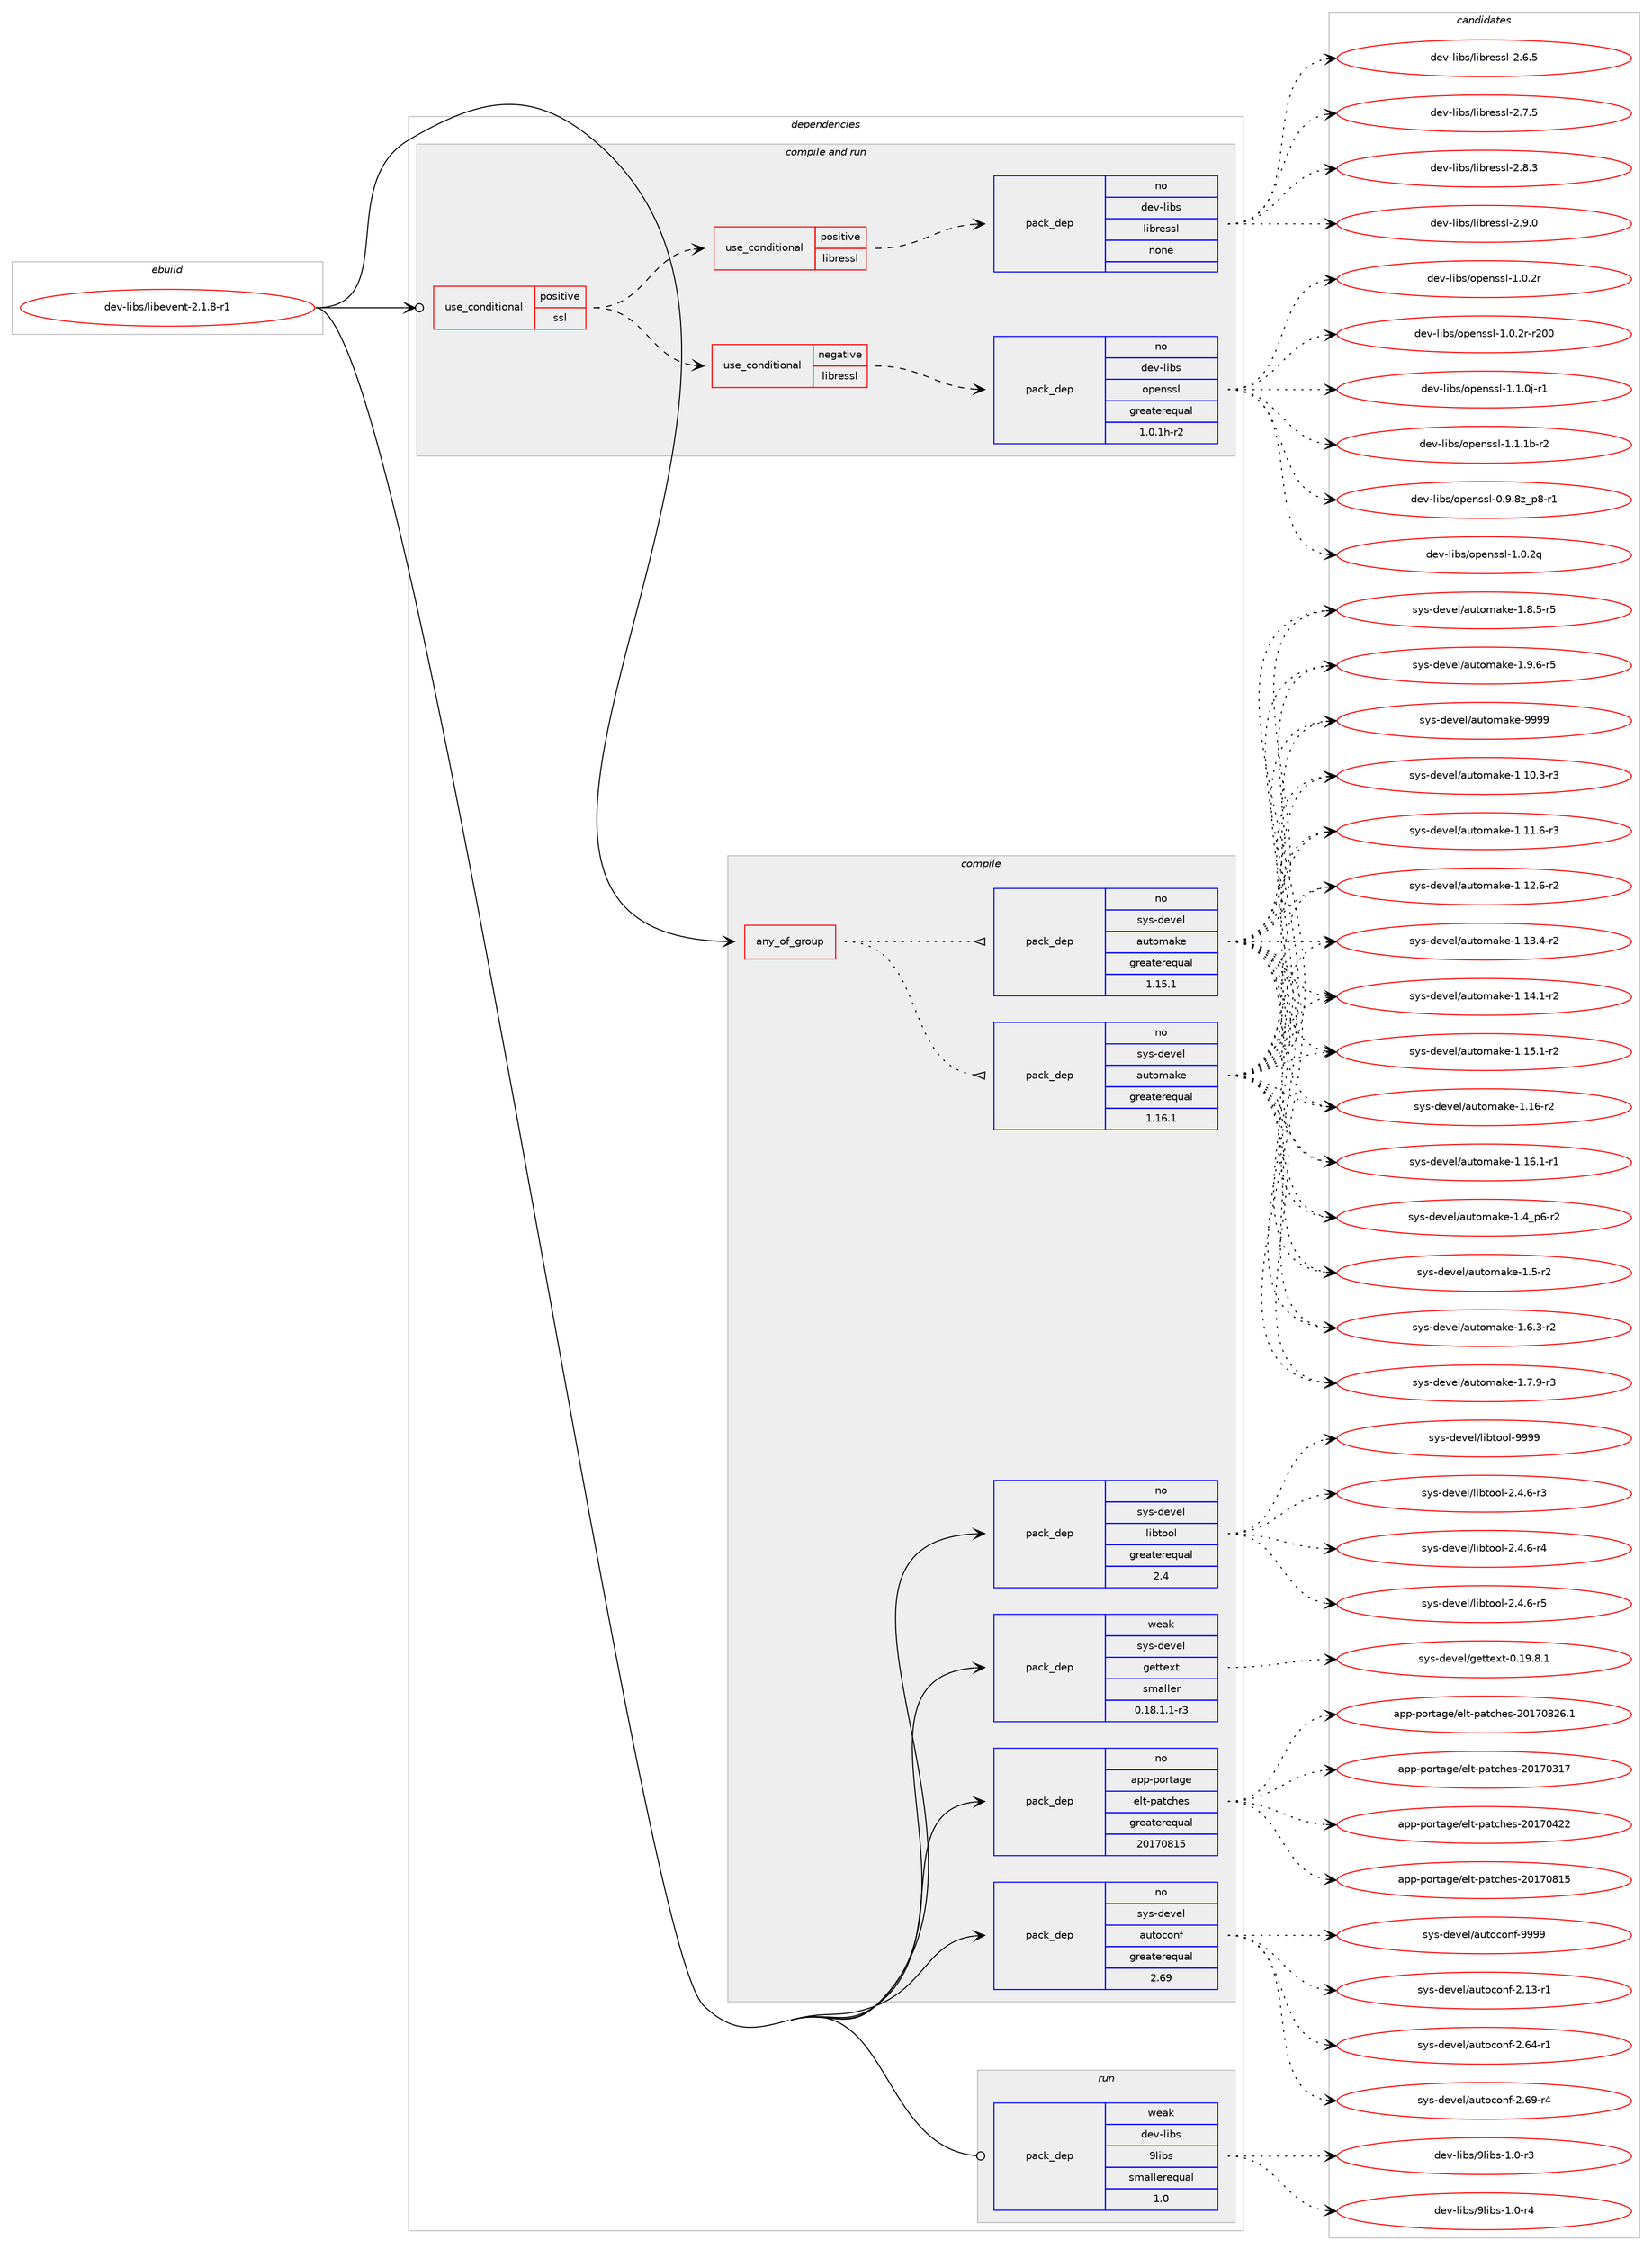 digraph prolog {

# *************
# Graph options
# *************

newrank=true;
concentrate=true;
compound=true;
graph [rankdir=LR,fontname=Helvetica,fontsize=10,ranksep=1.5];#, ranksep=2.5, nodesep=0.2];
edge  [arrowhead=vee];
node  [fontname=Helvetica,fontsize=10];

# **********
# The ebuild
# **********

subgraph cluster_leftcol {
color=gray;
rank=same;
label=<<i>ebuild</i>>;
id [label="dev-libs/libevent-2.1.8-r1", color=red, width=4, href="../dev-libs/libevent-2.1.8-r1.svg"];
}

# ****************
# The dependencies
# ****************

subgraph cluster_midcol {
color=gray;
label=<<i>dependencies</i>>;
subgraph cluster_compile {
fillcolor="#eeeeee";
style=filled;
label=<<i>compile</i>>;
subgraph any22247 {
dependency1367636 [label=<<TABLE BORDER="0" CELLBORDER="1" CELLSPACING="0" CELLPADDING="4"><TR><TD CELLPADDING="10">any_of_group</TD></TR></TABLE>>, shape=none, color=red];subgraph pack978902 {
dependency1367637 [label=<<TABLE BORDER="0" CELLBORDER="1" CELLSPACING="0" CELLPADDING="4" WIDTH="220"><TR><TD ROWSPAN="6" CELLPADDING="30">pack_dep</TD></TR><TR><TD WIDTH="110">no</TD></TR><TR><TD>sys-devel</TD></TR><TR><TD>automake</TD></TR><TR><TD>greaterequal</TD></TR><TR><TD>1.16.1</TD></TR></TABLE>>, shape=none, color=blue];
}
dependency1367636:e -> dependency1367637:w [weight=20,style="dotted",arrowhead="oinv"];
subgraph pack978903 {
dependency1367638 [label=<<TABLE BORDER="0" CELLBORDER="1" CELLSPACING="0" CELLPADDING="4" WIDTH="220"><TR><TD ROWSPAN="6" CELLPADDING="30">pack_dep</TD></TR><TR><TD WIDTH="110">no</TD></TR><TR><TD>sys-devel</TD></TR><TR><TD>automake</TD></TR><TR><TD>greaterequal</TD></TR><TR><TD>1.15.1</TD></TR></TABLE>>, shape=none, color=blue];
}
dependency1367636:e -> dependency1367638:w [weight=20,style="dotted",arrowhead="oinv"];
}
id:e -> dependency1367636:w [weight=20,style="solid",arrowhead="vee"];
subgraph pack978904 {
dependency1367639 [label=<<TABLE BORDER="0" CELLBORDER="1" CELLSPACING="0" CELLPADDING="4" WIDTH="220"><TR><TD ROWSPAN="6" CELLPADDING="30">pack_dep</TD></TR><TR><TD WIDTH="110">no</TD></TR><TR><TD>app-portage</TD></TR><TR><TD>elt-patches</TD></TR><TR><TD>greaterequal</TD></TR><TR><TD>20170815</TD></TR></TABLE>>, shape=none, color=blue];
}
id:e -> dependency1367639:w [weight=20,style="solid",arrowhead="vee"];
subgraph pack978905 {
dependency1367640 [label=<<TABLE BORDER="0" CELLBORDER="1" CELLSPACING="0" CELLPADDING="4" WIDTH="220"><TR><TD ROWSPAN="6" CELLPADDING="30">pack_dep</TD></TR><TR><TD WIDTH="110">no</TD></TR><TR><TD>sys-devel</TD></TR><TR><TD>autoconf</TD></TR><TR><TD>greaterequal</TD></TR><TR><TD>2.69</TD></TR></TABLE>>, shape=none, color=blue];
}
id:e -> dependency1367640:w [weight=20,style="solid",arrowhead="vee"];
subgraph pack978906 {
dependency1367641 [label=<<TABLE BORDER="0" CELLBORDER="1" CELLSPACING="0" CELLPADDING="4" WIDTH="220"><TR><TD ROWSPAN="6" CELLPADDING="30">pack_dep</TD></TR><TR><TD WIDTH="110">no</TD></TR><TR><TD>sys-devel</TD></TR><TR><TD>libtool</TD></TR><TR><TD>greaterequal</TD></TR><TR><TD>2.4</TD></TR></TABLE>>, shape=none, color=blue];
}
id:e -> dependency1367641:w [weight=20,style="solid",arrowhead="vee"];
subgraph pack978907 {
dependency1367642 [label=<<TABLE BORDER="0" CELLBORDER="1" CELLSPACING="0" CELLPADDING="4" WIDTH="220"><TR><TD ROWSPAN="6" CELLPADDING="30">pack_dep</TD></TR><TR><TD WIDTH="110">weak</TD></TR><TR><TD>sys-devel</TD></TR><TR><TD>gettext</TD></TR><TR><TD>smaller</TD></TR><TR><TD>0.18.1.1-r3</TD></TR></TABLE>>, shape=none, color=blue];
}
id:e -> dependency1367642:w [weight=20,style="solid",arrowhead="vee"];
}
subgraph cluster_compileandrun {
fillcolor="#eeeeee";
style=filled;
label=<<i>compile and run</i>>;
subgraph cond365935 {
dependency1367643 [label=<<TABLE BORDER="0" CELLBORDER="1" CELLSPACING="0" CELLPADDING="4"><TR><TD ROWSPAN="3" CELLPADDING="10">use_conditional</TD></TR><TR><TD>positive</TD></TR><TR><TD>ssl</TD></TR></TABLE>>, shape=none, color=red];
subgraph cond365936 {
dependency1367644 [label=<<TABLE BORDER="0" CELLBORDER="1" CELLSPACING="0" CELLPADDING="4"><TR><TD ROWSPAN="3" CELLPADDING="10">use_conditional</TD></TR><TR><TD>negative</TD></TR><TR><TD>libressl</TD></TR></TABLE>>, shape=none, color=red];
subgraph pack978908 {
dependency1367645 [label=<<TABLE BORDER="0" CELLBORDER="1" CELLSPACING="0" CELLPADDING="4" WIDTH="220"><TR><TD ROWSPAN="6" CELLPADDING="30">pack_dep</TD></TR><TR><TD WIDTH="110">no</TD></TR><TR><TD>dev-libs</TD></TR><TR><TD>openssl</TD></TR><TR><TD>greaterequal</TD></TR><TR><TD>1.0.1h-r2</TD></TR></TABLE>>, shape=none, color=blue];
}
dependency1367644:e -> dependency1367645:w [weight=20,style="dashed",arrowhead="vee"];
}
dependency1367643:e -> dependency1367644:w [weight=20,style="dashed",arrowhead="vee"];
subgraph cond365937 {
dependency1367646 [label=<<TABLE BORDER="0" CELLBORDER="1" CELLSPACING="0" CELLPADDING="4"><TR><TD ROWSPAN="3" CELLPADDING="10">use_conditional</TD></TR><TR><TD>positive</TD></TR><TR><TD>libressl</TD></TR></TABLE>>, shape=none, color=red];
subgraph pack978909 {
dependency1367647 [label=<<TABLE BORDER="0" CELLBORDER="1" CELLSPACING="0" CELLPADDING="4" WIDTH="220"><TR><TD ROWSPAN="6" CELLPADDING="30">pack_dep</TD></TR><TR><TD WIDTH="110">no</TD></TR><TR><TD>dev-libs</TD></TR><TR><TD>libressl</TD></TR><TR><TD>none</TD></TR><TR><TD></TD></TR></TABLE>>, shape=none, color=blue];
}
dependency1367646:e -> dependency1367647:w [weight=20,style="dashed",arrowhead="vee"];
}
dependency1367643:e -> dependency1367646:w [weight=20,style="dashed",arrowhead="vee"];
}
id:e -> dependency1367643:w [weight=20,style="solid",arrowhead="odotvee"];
}
subgraph cluster_run {
fillcolor="#eeeeee";
style=filled;
label=<<i>run</i>>;
subgraph pack978910 {
dependency1367648 [label=<<TABLE BORDER="0" CELLBORDER="1" CELLSPACING="0" CELLPADDING="4" WIDTH="220"><TR><TD ROWSPAN="6" CELLPADDING="30">pack_dep</TD></TR><TR><TD WIDTH="110">weak</TD></TR><TR><TD>dev-libs</TD></TR><TR><TD>9libs</TD></TR><TR><TD>smallerequal</TD></TR><TR><TD>1.0</TD></TR></TABLE>>, shape=none, color=blue];
}
id:e -> dependency1367648:w [weight=20,style="solid",arrowhead="odot"];
}
}

# **************
# The candidates
# **************

subgraph cluster_choices {
rank=same;
color=gray;
label=<<i>candidates</i>>;

subgraph choice978902 {
color=black;
nodesep=1;
choice11512111545100101118101108479711711611110997107101454946494846514511451 [label="sys-devel/automake-1.10.3-r3", color=red, width=4,href="../sys-devel/automake-1.10.3-r3.svg"];
choice11512111545100101118101108479711711611110997107101454946494946544511451 [label="sys-devel/automake-1.11.6-r3", color=red, width=4,href="../sys-devel/automake-1.11.6-r3.svg"];
choice11512111545100101118101108479711711611110997107101454946495046544511450 [label="sys-devel/automake-1.12.6-r2", color=red, width=4,href="../sys-devel/automake-1.12.6-r2.svg"];
choice11512111545100101118101108479711711611110997107101454946495146524511450 [label="sys-devel/automake-1.13.4-r2", color=red, width=4,href="../sys-devel/automake-1.13.4-r2.svg"];
choice11512111545100101118101108479711711611110997107101454946495246494511450 [label="sys-devel/automake-1.14.1-r2", color=red, width=4,href="../sys-devel/automake-1.14.1-r2.svg"];
choice11512111545100101118101108479711711611110997107101454946495346494511450 [label="sys-devel/automake-1.15.1-r2", color=red, width=4,href="../sys-devel/automake-1.15.1-r2.svg"];
choice1151211154510010111810110847971171161111099710710145494649544511450 [label="sys-devel/automake-1.16-r2", color=red, width=4,href="../sys-devel/automake-1.16-r2.svg"];
choice11512111545100101118101108479711711611110997107101454946495446494511449 [label="sys-devel/automake-1.16.1-r1", color=red, width=4,href="../sys-devel/automake-1.16.1-r1.svg"];
choice115121115451001011181011084797117116111109971071014549465295112544511450 [label="sys-devel/automake-1.4_p6-r2", color=red, width=4,href="../sys-devel/automake-1.4_p6-r2.svg"];
choice11512111545100101118101108479711711611110997107101454946534511450 [label="sys-devel/automake-1.5-r2", color=red, width=4,href="../sys-devel/automake-1.5-r2.svg"];
choice115121115451001011181011084797117116111109971071014549465446514511450 [label="sys-devel/automake-1.6.3-r2", color=red, width=4,href="../sys-devel/automake-1.6.3-r2.svg"];
choice115121115451001011181011084797117116111109971071014549465546574511451 [label="sys-devel/automake-1.7.9-r3", color=red, width=4,href="../sys-devel/automake-1.7.9-r3.svg"];
choice115121115451001011181011084797117116111109971071014549465646534511453 [label="sys-devel/automake-1.8.5-r5", color=red, width=4,href="../sys-devel/automake-1.8.5-r5.svg"];
choice115121115451001011181011084797117116111109971071014549465746544511453 [label="sys-devel/automake-1.9.6-r5", color=red, width=4,href="../sys-devel/automake-1.9.6-r5.svg"];
choice115121115451001011181011084797117116111109971071014557575757 [label="sys-devel/automake-9999", color=red, width=4,href="../sys-devel/automake-9999.svg"];
dependency1367637:e -> choice11512111545100101118101108479711711611110997107101454946494846514511451:w [style=dotted,weight="100"];
dependency1367637:e -> choice11512111545100101118101108479711711611110997107101454946494946544511451:w [style=dotted,weight="100"];
dependency1367637:e -> choice11512111545100101118101108479711711611110997107101454946495046544511450:w [style=dotted,weight="100"];
dependency1367637:e -> choice11512111545100101118101108479711711611110997107101454946495146524511450:w [style=dotted,weight="100"];
dependency1367637:e -> choice11512111545100101118101108479711711611110997107101454946495246494511450:w [style=dotted,weight="100"];
dependency1367637:e -> choice11512111545100101118101108479711711611110997107101454946495346494511450:w [style=dotted,weight="100"];
dependency1367637:e -> choice1151211154510010111810110847971171161111099710710145494649544511450:w [style=dotted,weight="100"];
dependency1367637:e -> choice11512111545100101118101108479711711611110997107101454946495446494511449:w [style=dotted,weight="100"];
dependency1367637:e -> choice115121115451001011181011084797117116111109971071014549465295112544511450:w [style=dotted,weight="100"];
dependency1367637:e -> choice11512111545100101118101108479711711611110997107101454946534511450:w [style=dotted,weight="100"];
dependency1367637:e -> choice115121115451001011181011084797117116111109971071014549465446514511450:w [style=dotted,weight="100"];
dependency1367637:e -> choice115121115451001011181011084797117116111109971071014549465546574511451:w [style=dotted,weight="100"];
dependency1367637:e -> choice115121115451001011181011084797117116111109971071014549465646534511453:w [style=dotted,weight="100"];
dependency1367637:e -> choice115121115451001011181011084797117116111109971071014549465746544511453:w [style=dotted,weight="100"];
dependency1367637:e -> choice115121115451001011181011084797117116111109971071014557575757:w [style=dotted,weight="100"];
}
subgraph choice978903 {
color=black;
nodesep=1;
choice11512111545100101118101108479711711611110997107101454946494846514511451 [label="sys-devel/automake-1.10.3-r3", color=red, width=4,href="../sys-devel/automake-1.10.3-r3.svg"];
choice11512111545100101118101108479711711611110997107101454946494946544511451 [label="sys-devel/automake-1.11.6-r3", color=red, width=4,href="../sys-devel/automake-1.11.6-r3.svg"];
choice11512111545100101118101108479711711611110997107101454946495046544511450 [label="sys-devel/automake-1.12.6-r2", color=red, width=4,href="../sys-devel/automake-1.12.6-r2.svg"];
choice11512111545100101118101108479711711611110997107101454946495146524511450 [label="sys-devel/automake-1.13.4-r2", color=red, width=4,href="../sys-devel/automake-1.13.4-r2.svg"];
choice11512111545100101118101108479711711611110997107101454946495246494511450 [label="sys-devel/automake-1.14.1-r2", color=red, width=4,href="../sys-devel/automake-1.14.1-r2.svg"];
choice11512111545100101118101108479711711611110997107101454946495346494511450 [label="sys-devel/automake-1.15.1-r2", color=red, width=4,href="../sys-devel/automake-1.15.1-r2.svg"];
choice1151211154510010111810110847971171161111099710710145494649544511450 [label="sys-devel/automake-1.16-r2", color=red, width=4,href="../sys-devel/automake-1.16-r2.svg"];
choice11512111545100101118101108479711711611110997107101454946495446494511449 [label="sys-devel/automake-1.16.1-r1", color=red, width=4,href="../sys-devel/automake-1.16.1-r1.svg"];
choice115121115451001011181011084797117116111109971071014549465295112544511450 [label="sys-devel/automake-1.4_p6-r2", color=red, width=4,href="../sys-devel/automake-1.4_p6-r2.svg"];
choice11512111545100101118101108479711711611110997107101454946534511450 [label="sys-devel/automake-1.5-r2", color=red, width=4,href="../sys-devel/automake-1.5-r2.svg"];
choice115121115451001011181011084797117116111109971071014549465446514511450 [label="sys-devel/automake-1.6.3-r2", color=red, width=4,href="../sys-devel/automake-1.6.3-r2.svg"];
choice115121115451001011181011084797117116111109971071014549465546574511451 [label="sys-devel/automake-1.7.9-r3", color=red, width=4,href="../sys-devel/automake-1.7.9-r3.svg"];
choice115121115451001011181011084797117116111109971071014549465646534511453 [label="sys-devel/automake-1.8.5-r5", color=red, width=4,href="../sys-devel/automake-1.8.5-r5.svg"];
choice115121115451001011181011084797117116111109971071014549465746544511453 [label="sys-devel/automake-1.9.6-r5", color=red, width=4,href="../sys-devel/automake-1.9.6-r5.svg"];
choice115121115451001011181011084797117116111109971071014557575757 [label="sys-devel/automake-9999", color=red, width=4,href="../sys-devel/automake-9999.svg"];
dependency1367638:e -> choice11512111545100101118101108479711711611110997107101454946494846514511451:w [style=dotted,weight="100"];
dependency1367638:e -> choice11512111545100101118101108479711711611110997107101454946494946544511451:w [style=dotted,weight="100"];
dependency1367638:e -> choice11512111545100101118101108479711711611110997107101454946495046544511450:w [style=dotted,weight="100"];
dependency1367638:e -> choice11512111545100101118101108479711711611110997107101454946495146524511450:w [style=dotted,weight="100"];
dependency1367638:e -> choice11512111545100101118101108479711711611110997107101454946495246494511450:w [style=dotted,weight="100"];
dependency1367638:e -> choice11512111545100101118101108479711711611110997107101454946495346494511450:w [style=dotted,weight="100"];
dependency1367638:e -> choice1151211154510010111810110847971171161111099710710145494649544511450:w [style=dotted,weight="100"];
dependency1367638:e -> choice11512111545100101118101108479711711611110997107101454946495446494511449:w [style=dotted,weight="100"];
dependency1367638:e -> choice115121115451001011181011084797117116111109971071014549465295112544511450:w [style=dotted,weight="100"];
dependency1367638:e -> choice11512111545100101118101108479711711611110997107101454946534511450:w [style=dotted,weight="100"];
dependency1367638:e -> choice115121115451001011181011084797117116111109971071014549465446514511450:w [style=dotted,weight="100"];
dependency1367638:e -> choice115121115451001011181011084797117116111109971071014549465546574511451:w [style=dotted,weight="100"];
dependency1367638:e -> choice115121115451001011181011084797117116111109971071014549465646534511453:w [style=dotted,weight="100"];
dependency1367638:e -> choice115121115451001011181011084797117116111109971071014549465746544511453:w [style=dotted,weight="100"];
dependency1367638:e -> choice115121115451001011181011084797117116111109971071014557575757:w [style=dotted,weight="100"];
}
subgraph choice978904 {
color=black;
nodesep=1;
choice97112112451121111141169710310147101108116451129711699104101115455048495548514955 [label="app-portage/elt-patches-20170317", color=red, width=4,href="../app-portage/elt-patches-20170317.svg"];
choice97112112451121111141169710310147101108116451129711699104101115455048495548525050 [label="app-portage/elt-patches-20170422", color=red, width=4,href="../app-portage/elt-patches-20170422.svg"];
choice97112112451121111141169710310147101108116451129711699104101115455048495548564953 [label="app-portage/elt-patches-20170815", color=red, width=4,href="../app-portage/elt-patches-20170815.svg"];
choice971121124511211111411697103101471011081164511297116991041011154550484955485650544649 [label="app-portage/elt-patches-20170826.1", color=red, width=4,href="../app-portage/elt-patches-20170826.1.svg"];
dependency1367639:e -> choice97112112451121111141169710310147101108116451129711699104101115455048495548514955:w [style=dotted,weight="100"];
dependency1367639:e -> choice97112112451121111141169710310147101108116451129711699104101115455048495548525050:w [style=dotted,weight="100"];
dependency1367639:e -> choice97112112451121111141169710310147101108116451129711699104101115455048495548564953:w [style=dotted,weight="100"];
dependency1367639:e -> choice971121124511211111411697103101471011081164511297116991041011154550484955485650544649:w [style=dotted,weight="100"];
}
subgraph choice978905 {
color=black;
nodesep=1;
choice1151211154510010111810110847971171161119911111010245504649514511449 [label="sys-devel/autoconf-2.13-r1", color=red, width=4,href="../sys-devel/autoconf-2.13-r1.svg"];
choice1151211154510010111810110847971171161119911111010245504654524511449 [label="sys-devel/autoconf-2.64-r1", color=red, width=4,href="../sys-devel/autoconf-2.64-r1.svg"];
choice1151211154510010111810110847971171161119911111010245504654574511452 [label="sys-devel/autoconf-2.69-r4", color=red, width=4,href="../sys-devel/autoconf-2.69-r4.svg"];
choice115121115451001011181011084797117116111991111101024557575757 [label="sys-devel/autoconf-9999", color=red, width=4,href="../sys-devel/autoconf-9999.svg"];
dependency1367640:e -> choice1151211154510010111810110847971171161119911111010245504649514511449:w [style=dotted,weight="100"];
dependency1367640:e -> choice1151211154510010111810110847971171161119911111010245504654524511449:w [style=dotted,weight="100"];
dependency1367640:e -> choice1151211154510010111810110847971171161119911111010245504654574511452:w [style=dotted,weight="100"];
dependency1367640:e -> choice115121115451001011181011084797117116111991111101024557575757:w [style=dotted,weight="100"];
}
subgraph choice978906 {
color=black;
nodesep=1;
choice1151211154510010111810110847108105981161111111084550465246544511451 [label="sys-devel/libtool-2.4.6-r3", color=red, width=4,href="../sys-devel/libtool-2.4.6-r3.svg"];
choice1151211154510010111810110847108105981161111111084550465246544511452 [label="sys-devel/libtool-2.4.6-r4", color=red, width=4,href="../sys-devel/libtool-2.4.6-r4.svg"];
choice1151211154510010111810110847108105981161111111084550465246544511453 [label="sys-devel/libtool-2.4.6-r5", color=red, width=4,href="../sys-devel/libtool-2.4.6-r5.svg"];
choice1151211154510010111810110847108105981161111111084557575757 [label="sys-devel/libtool-9999", color=red, width=4,href="../sys-devel/libtool-9999.svg"];
dependency1367641:e -> choice1151211154510010111810110847108105981161111111084550465246544511451:w [style=dotted,weight="100"];
dependency1367641:e -> choice1151211154510010111810110847108105981161111111084550465246544511452:w [style=dotted,weight="100"];
dependency1367641:e -> choice1151211154510010111810110847108105981161111111084550465246544511453:w [style=dotted,weight="100"];
dependency1367641:e -> choice1151211154510010111810110847108105981161111111084557575757:w [style=dotted,weight="100"];
}
subgraph choice978907 {
color=black;
nodesep=1;
choice1151211154510010111810110847103101116116101120116454846495746564649 [label="sys-devel/gettext-0.19.8.1", color=red, width=4,href="../sys-devel/gettext-0.19.8.1.svg"];
dependency1367642:e -> choice1151211154510010111810110847103101116116101120116454846495746564649:w [style=dotted,weight="100"];
}
subgraph choice978908 {
color=black;
nodesep=1;
choice10010111845108105981154711111210111011511510845484657465612295112564511449 [label="dev-libs/openssl-0.9.8z_p8-r1", color=red, width=4,href="../dev-libs/openssl-0.9.8z_p8-r1.svg"];
choice100101118451081059811547111112101110115115108454946484650113 [label="dev-libs/openssl-1.0.2q", color=red, width=4,href="../dev-libs/openssl-1.0.2q.svg"];
choice100101118451081059811547111112101110115115108454946484650114 [label="dev-libs/openssl-1.0.2r", color=red, width=4,href="../dev-libs/openssl-1.0.2r.svg"];
choice10010111845108105981154711111210111011511510845494648465011445114504848 [label="dev-libs/openssl-1.0.2r-r200", color=red, width=4,href="../dev-libs/openssl-1.0.2r-r200.svg"];
choice1001011184510810598115471111121011101151151084549464946481064511449 [label="dev-libs/openssl-1.1.0j-r1", color=red, width=4,href="../dev-libs/openssl-1.1.0j-r1.svg"];
choice100101118451081059811547111112101110115115108454946494649984511450 [label="dev-libs/openssl-1.1.1b-r2", color=red, width=4,href="../dev-libs/openssl-1.1.1b-r2.svg"];
dependency1367645:e -> choice10010111845108105981154711111210111011511510845484657465612295112564511449:w [style=dotted,weight="100"];
dependency1367645:e -> choice100101118451081059811547111112101110115115108454946484650113:w [style=dotted,weight="100"];
dependency1367645:e -> choice100101118451081059811547111112101110115115108454946484650114:w [style=dotted,weight="100"];
dependency1367645:e -> choice10010111845108105981154711111210111011511510845494648465011445114504848:w [style=dotted,weight="100"];
dependency1367645:e -> choice1001011184510810598115471111121011101151151084549464946481064511449:w [style=dotted,weight="100"];
dependency1367645:e -> choice100101118451081059811547111112101110115115108454946494649984511450:w [style=dotted,weight="100"];
}
subgraph choice978909 {
color=black;
nodesep=1;
choice10010111845108105981154710810598114101115115108455046544653 [label="dev-libs/libressl-2.6.5", color=red, width=4,href="../dev-libs/libressl-2.6.5.svg"];
choice10010111845108105981154710810598114101115115108455046554653 [label="dev-libs/libressl-2.7.5", color=red, width=4,href="../dev-libs/libressl-2.7.5.svg"];
choice10010111845108105981154710810598114101115115108455046564651 [label="dev-libs/libressl-2.8.3", color=red, width=4,href="../dev-libs/libressl-2.8.3.svg"];
choice10010111845108105981154710810598114101115115108455046574648 [label="dev-libs/libressl-2.9.0", color=red, width=4,href="../dev-libs/libressl-2.9.0.svg"];
dependency1367647:e -> choice10010111845108105981154710810598114101115115108455046544653:w [style=dotted,weight="100"];
dependency1367647:e -> choice10010111845108105981154710810598114101115115108455046554653:w [style=dotted,weight="100"];
dependency1367647:e -> choice10010111845108105981154710810598114101115115108455046564651:w [style=dotted,weight="100"];
dependency1367647:e -> choice10010111845108105981154710810598114101115115108455046574648:w [style=dotted,weight="100"];
}
subgraph choice978910 {
color=black;
nodesep=1;
choice1001011184510810598115475710810598115454946484511451 [label="dev-libs/9libs-1.0-r3", color=red, width=4,href="../dev-libs/9libs-1.0-r3.svg"];
choice1001011184510810598115475710810598115454946484511452 [label="dev-libs/9libs-1.0-r4", color=red, width=4,href="../dev-libs/9libs-1.0-r4.svg"];
dependency1367648:e -> choice1001011184510810598115475710810598115454946484511451:w [style=dotted,weight="100"];
dependency1367648:e -> choice1001011184510810598115475710810598115454946484511452:w [style=dotted,weight="100"];
}
}

}
